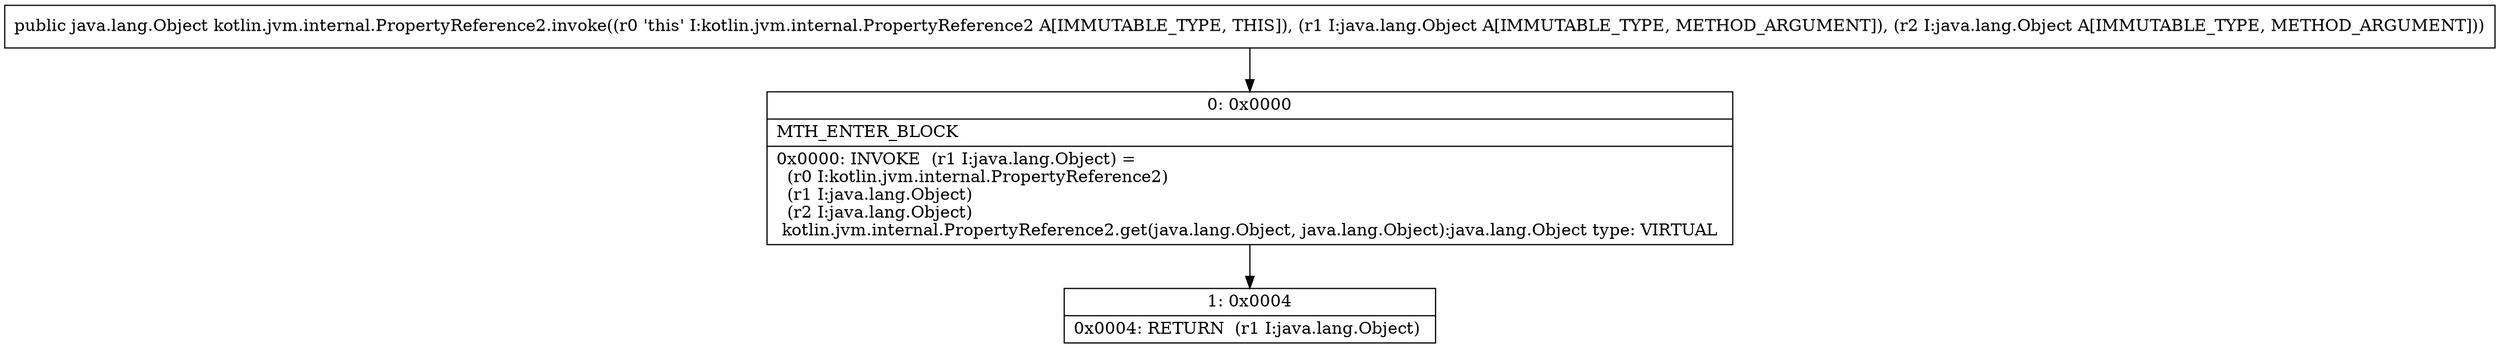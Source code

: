 digraph "CFG forkotlin.jvm.internal.PropertyReference2.invoke(Ljava\/lang\/Object;Ljava\/lang\/Object;)Ljava\/lang\/Object;" {
Node_0 [shape=record,label="{0\:\ 0x0000|MTH_ENTER_BLOCK\l|0x0000: INVOKE  (r1 I:java.lang.Object) = \l  (r0 I:kotlin.jvm.internal.PropertyReference2)\l  (r1 I:java.lang.Object)\l  (r2 I:java.lang.Object)\l kotlin.jvm.internal.PropertyReference2.get(java.lang.Object, java.lang.Object):java.lang.Object type: VIRTUAL \l}"];
Node_1 [shape=record,label="{1\:\ 0x0004|0x0004: RETURN  (r1 I:java.lang.Object) \l}"];
MethodNode[shape=record,label="{public java.lang.Object kotlin.jvm.internal.PropertyReference2.invoke((r0 'this' I:kotlin.jvm.internal.PropertyReference2 A[IMMUTABLE_TYPE, THIS]), (r1 I:java.lang.Object A[IMMUTABLE_TYPE, METHOD_ARGUMENT]), (r2 I:java.lang.Object A[IMMUTABLE_TYPE, METHOD_ARGUMENT])) }"];
MethodNode -> Node_0;
Node_0 -> Node_1;
}

